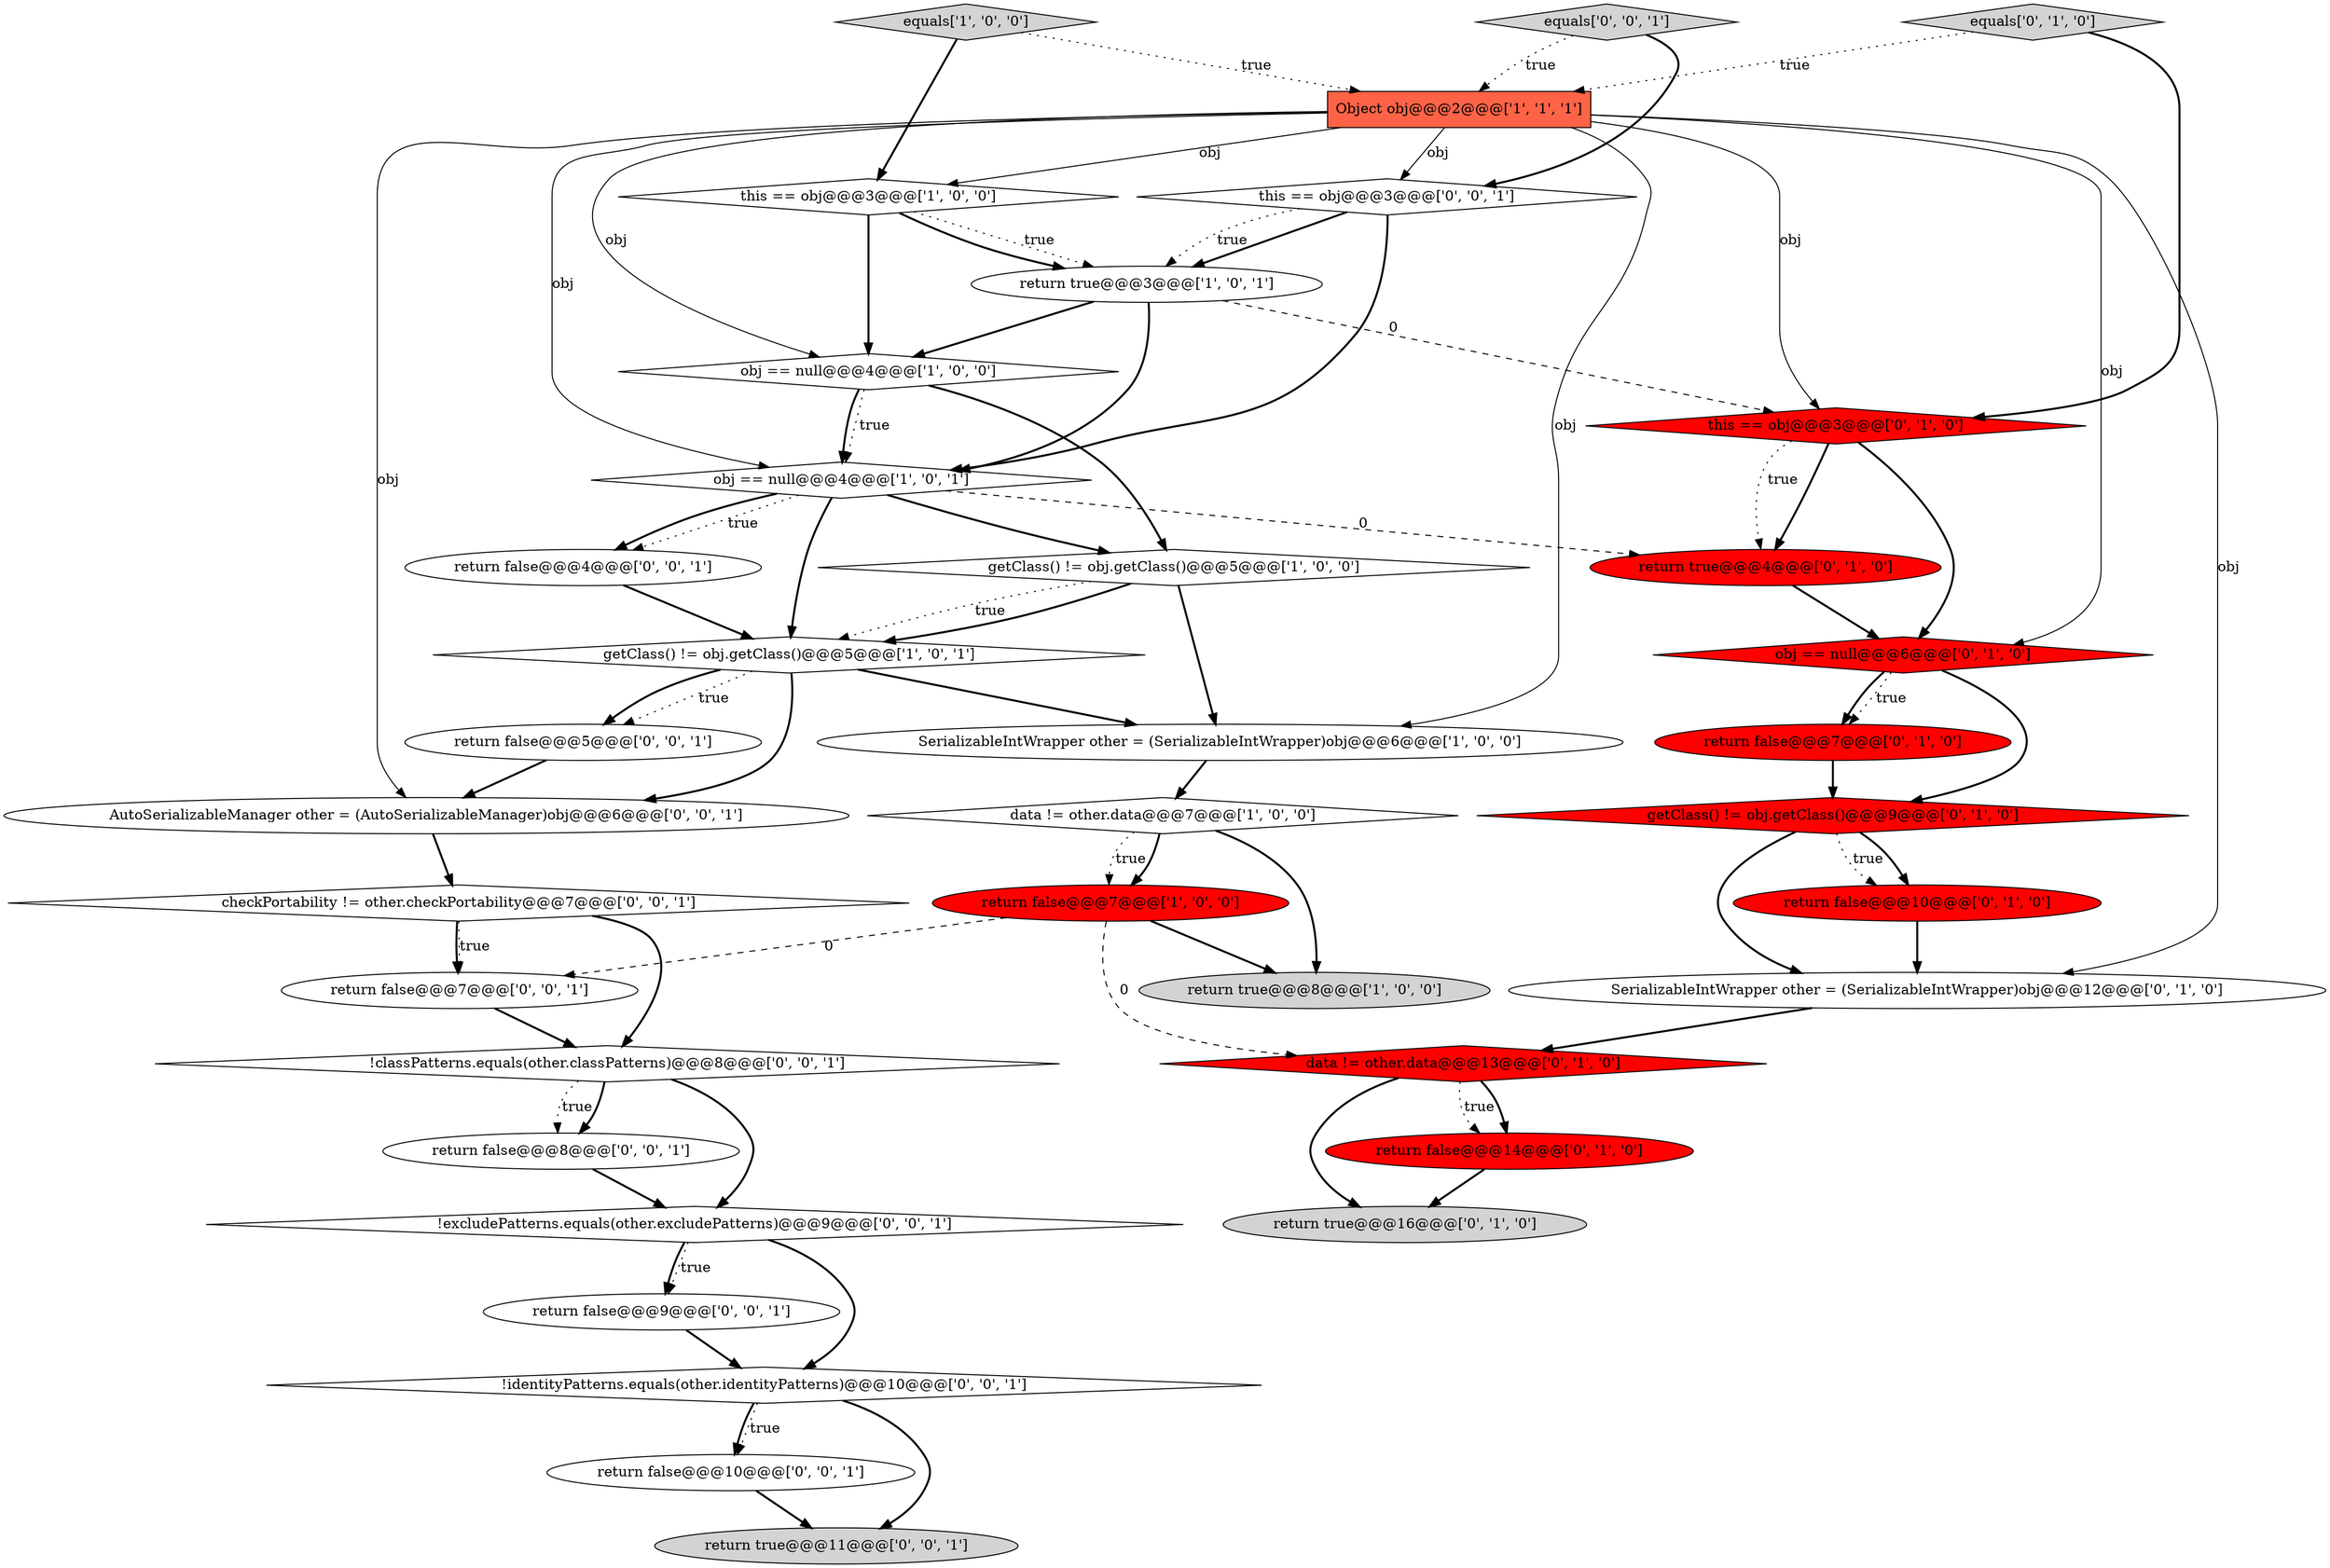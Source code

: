 digraph {
2 [style = filled, label = "obj == null@@@4@@@['1', '0', '0']", fillcolor = white, shape = diamond image = "AAA0AAABBB1BBB"];
18 [style = filled, label = "data != other.data@@@13@@@['0', '1', '0']", fillcolor = red, shape = diamond image = "AAA1AAABBB2BBB"];
20 [style = filled, label = "this == obj@@@3@@@['0', '1', '0']", fillcolor = red, shape = diamond image = "AAA1AAABBB2BBB"];
6 [style = filled, label = "getClass() != obj.getClass()@@@5@@@['1', '0', '1']", fillcolor = white, shape = diamond image = "AAA0AAABBB1BBB"];
9 [style = filled, label = "SerializableIntWrapper other = (SerializableIntWrapper)obj@@@6@@@['1', '0', '0']", fillcolor = white, shape = ellipse image = "AAA0AAABBB1BBB"];
14 [style = filled, label = "getClass() != obj.getClass()@@@9@@@['0', '1', '0']", fillcolor = red, shape = diamond image = "AAA1AAABBB2BBB"];
17 [style = filled, label = "return true@@@16@@@['0', '1', '0']", fillcolor = lightgray, shape = ellipse image = "AAA0AAABBB2BBB"];
35 [style = filled, label = "return false@@@9@@@['0', '0', '1']", fillcolor = white, shape = ellipse image = "AAA0AAABBB3BBB"];
22 [style = filled, label = "equals['0', '1', '0']", fillcolor = lightgray, shape = diamond image = "AAA0AAABBB2BBB"];
15 [style = filled, label = "return false@@@14@@@['0', '1', '0']", fillcolor = red, shape = ellipse image = "AAA1AAABBB2BBB"];
24 [style = filled, label = "checkPortability != other.checkPortability@@@7@@@['0', '0', '1']", fillcolor = white, shape = diamond image = "AAA0AAABBB3BBB"];
27 [style = filled, label = "return false@@@10@@@['0', '0', '1']", fillcolor = white, shape = ellipse image = "AAA0AAABBB3BBB"];
8 [style = filled, label = "equals['1', '0', '0']", fillcolor = lightgray, shape = diamond image = "AAA0AAABBB1BBB"];
19 [style = filled, label = "SerializableIntWrapper other = (SerializableIntWrapper)obj@@@12@@@['0', '1', '0']", fillcolor = white, shape = ellipse image = "AAA0AAABBB2BBB"];
1 [style = filled, label = "Object obj@@@2@@@['1', '1', '1']", fillcolor = tomato, shape = box image = "AAA0AAABBB1BBB"];
26 [style = filled, label = "return true@@@11@@@['0', '0', '1']", fillcolor = lightgray, shape = ellipse image = "AAA0AAABBB3BBB"];
32 [style = filled, label = "return false@@@7@@@['0', '0', '1']", fillcolor = white, shape = ellipse image = "AAA0AAABBB3BBB"];
31 [style = filled, label = "return false@@@8@@@['0', '0', '1']", fillcolor = white, shape = ellipse image = "AAA0AAABBB3BBB"];
11 [style = filled, label = "return false@@@7@@@['1', '0', '0']", fillcolor = red, shape = ellipse image = "AAA1AAABBB1BBB"];
30 [style = filled, label = "!identityPatterns.equals(other.identityPatterns)@@@10@@@['0', '0', '1']", fillcolor = white, shape = diamond image = "AAA0AAABBB3BBB"];
33 [style = filled, label = "return false@@@4@@@['0', '0', '1']", fillcolor = white, shape = ellipse image = "AAA0AAABBB3BBB"];
0 [style = filled, label = "getClass() != obj.getClass()@@@5@@@['1', '0', '0']", fillcolor = white, shape = diamond image = "AAA0AAABBB1BBB"];
23 [style = filled, label = "this == obj@@@3@@@['0', '0', '1']", fillcolor = white, shape = diamond image = "AAA0AAABBB3BBB"];
5 [style = filled, label = "return true@@@8@@@['1', '0', '0']", fillcolor = lightgray, shape = ellipse image = "AAA0AAABBB1BBB"];
16 [style = filled, label = "return true@@@4@@@['0', '1', '0']", fillcolor = red, shape = ellipse image = "AAA1AAABBB2BBB"];
29 [style = filled, label = "return false@@@5@@@['0', '0', '1']", fillcolor = white, shape = ellipse image = "AAA0AAABBB3BBB"];
34 [style = filled, label = "equals['0', '0', '1']", fillcolor = lightgray, shape = diamond image = "AAA0AAABBB3BBB"];
3 [style = filled, label = "this == obj@@@3@@@['1', '0', '0']", fillcolor = white, shape = diamond image = "AAA0AAABBB1BBB"];
28 [style = filled, label = "!classPatterns.equals(other.classPatterns)@@@8@@@['0', '0', '1']", fillcolor = white, shape = diamond image = "AAA0AAABBB3BBB"];
25 [style = filled, label = "!excludePatterns.equals(other.excludePatterns)@@@9@@@['0', '0', '1']", fillcolor = white, shape = diamond image = "AAA0AAABBB3BBB"];
13 [style = filled, label = "return false@@@10@@@['0', '1', '0']", fillcolor = red, shape = ellipse image = "AAA1AAABBB2BBB"];
7 [style = filled, label = "obj == null@@@4@@@['1', '0', '1']", fillcolor = white, shape = diamond image = "AAA0AAABBB1BBB"];
12 [style = filled, label = "return false@@@7@@@['0', '1', '0']", fillcolor = red, shape = ellipse image = "AAA1AAABBB2BBB"];
36 [style = filled, label = "AutoSerializableManager other = (AutoSerializableManager)obj@@@6@@@['0', '0', '1']", fillcolor = white, shape = ellipse image = "AAA0AAABBB3BBB"];
4 [style = filled, label = "return true@@@3@@@['1', '0', '1']", fillcolor = white, shape = ellipse image = "AAA0AAABBB1BBB"];
21 [style = filled, label = "obj == null@@@6@@@['0', '1', '0']", fillcolor = red, shape = diamond image = "AAA1AAABBB2BBB"];
10 [style = filled, label = "data != other.data@@@7@@@['1', '0', '0']", fillcolor = white, shape = diamond image = "AAA0AAABBB1BBB"];
29->36 [style = bold, label=""];
11->32 [style = dashed, label="0"];
21->12 [style = dotted, label="true"];
24->28 [style = bold, label=""];
28->31 [style = dotted, label="true"];
0->9 [style = bold, label=""];
19->18 [style = bold, label=""];
24->32 [style = dotted, label="true"];
31->25 [style = bold, label=""];
24->32 [style = bold, label=""];
0->6 [style = bold, label=""];
30->27 [style = dotted, label="true"];
30->26 [style = bold, label=""];
25->30 [style = bold, label=""];
33->6 [style = bold, label=""];
28->31 [style = bold, label=""];
25->35 [style = dotted, label="true"];
7->33 [style = dotted, label="true"];
1->3 [style = solid, label="obj"];
8->3 [style = bold, label=""];
18->15 [style = dotted, label="true"];
18->15 [style = bold, label=""];
23->4 [style = bold, label=""];
1->36 [style = solid, label="obj"];
3->4 [style = dotted, label="true"];
1->21 [style = solid, label="obj"];
18->17 [style = bold, label=""];
14->19 [style = bold, label=""];
30->27 [style = bold, label=""];
7->0 [style = bold, label=""];
1->2 [style = solid, label="obj"];
34->1 [style = dotted, label="true"];
4->2 [style = bold, label=""];
9->10 [style = bold, label=""];
0->6 [style = dotted, label="true"];
25->35 [style = bold, label=""];
3->4 [style = bold, label=""];
6->36 [style = bold, label=""];
14->13 [style = dotted, label="true"];
4->7 [style = bold, label=""];
6->29 [style = bold, label=""];
21->12 [style = bold, label=""];
20->21 [style = bold, label=""];
8->1 [style = dotted, label="true"];
7->33 [style = bold, label=""];
11->5 [style = bold, label=""];
15->17 [style = bold, label=""];
22->1 [style = dotted, label="true"];
2->0 [style = bold, label=""];
23->4 [style = dotted, label="true"];
13->19 [style = bold, label=""];
36->24 [style = bold, label=""];
10->5 [style = bold, label=""];
20->16 [style = bold, label=""];
3->2 [style = bold, label=""];
22->20 [style = bold, label=""];
27->26 [style = bold, label=""];
10->11 [style = dotted, label="true"];
1->19 [style = solid, label="obj"];
4->20 [style = dashed, label="0"];
11->18 [style = dashed, label="0"];
6->29 [style = dotted, label="true"];
2->7 [style = dotted, label="true"];
16->21 [style = bold, label=""];
7->6 [style = bold, label=""];
12->14 [style = bold, label=""];
28->25 [style = bold, label=""];
7->16 [style = dashed, label="0"];
34->23 [style = bold, label=""];
23->7 [style = bold, label=""];
2->7 [style = bold, label=""];
14->13 [style = bold, label=""];
1->20 [style = solid, label="obj"];
6->9 [style = bold, label=""];
1->7 [style = solid, label="obj"];
35->30 [style = bold, label=""];
1->9 [style = solid, label="obj"];
32->28 [style = bold, label=""];
1->23 [style = solid, label="obj"];
20->16 [style = dotted, label="true"];
21->14 [style = bold, label=""];
10->11 [style = bold, label=""];
}
